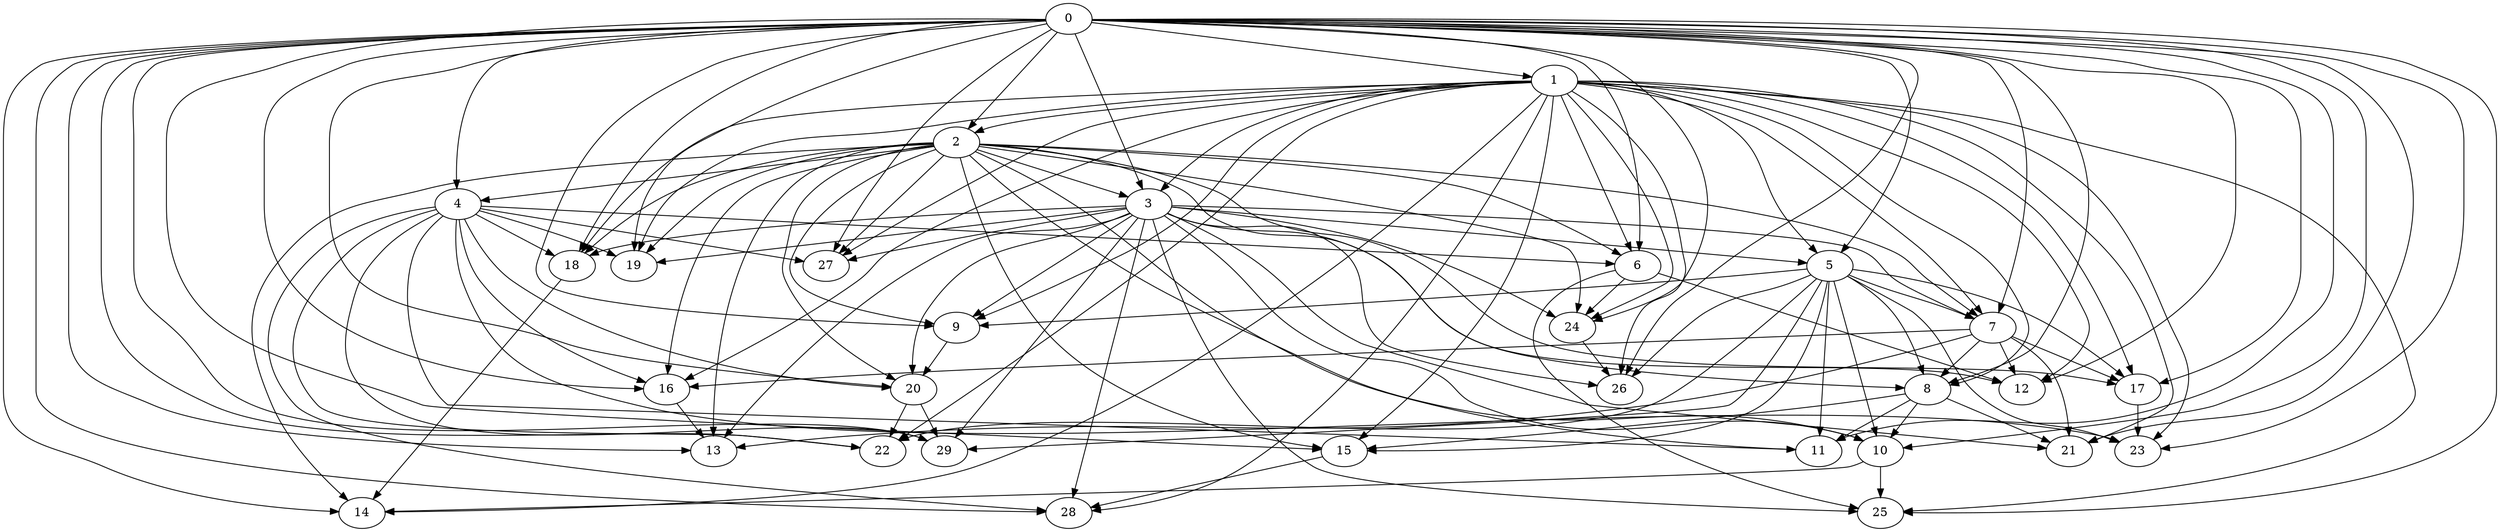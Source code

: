 digraph X {
0 -> 1;
0 -> 2;
0 -> 3;
0 -> 4;
0 -> 5;
0 -> 6;
0 -> 7;
0 -> 8;
0 -> 9;
0 -> 10;
0 -> 11;
0 -> 12;
0 -> 13;
0 -> 14;
0 -> 15;
0 -> 16;
0 -> 17;
0 -> 18;
0 -> 19;
0 -> 20;
0 -> 21;
0 -> 22;
0 -> 23;
0 -> 24;
0 -> 25;
0 -> 26;
0 -> 27;
0 -> 28;
0 -> 29;
1 -> 2;
1 -> 3;
1 -> 5;
1 -> 6;
1 -> 7;
1 -> 8;
1 -> 9;
1 -> 12;
1 -> 14;
1 -> 15;
1 -> 16;
1 -> 17;
1 -> 18;
1 -> 19;
1 -> 21;
1 -> 22;
1 -> 23;
1 -> 24;
1 -> 25;
1 -> 26;
1 -> 27;
1 -> 28;
2 -> 3;
2 -> 4;
2 -> 6;
2 -> 7;
2 -> 8;
2 -> 9;
2 -> 10;
2 -> 11;
2 -> 13;
2 -> 14;
2 -> 15;
2 -> 16;
2 -> 17;
2 -> 18;
2 -> 19;
2 -> 20;
2 -> 24;
2 -> 27;
3 -> 5;
3 -> 7;
3 -> 9;
3 -> 10;
3 -> 12;
3 -> 13;
3 -> 18;
3 -> 19;
3 -> 20;
3 -> 21;
3 -> 24;
3 -> 25;
3 -> 26;
3 -> 27;
3 -> 28;
3 -> 29;
4 -> 6;
4 -> 11;
4 -> 16;
4 -> 18;
4 -> 19;
4 -> 20;
4 -> 22;
4 -> 23;
4 -> 27;
4 -> 28;
4 -> 29;
5 -> 7;
5 -> 8;
5 -> 9;
5 -> 10;
5 -> 11;
5 -> 15;
5 -> 17;
5 -> 22;
5 -> 23;
5 -> 26;
5 -> 29;
6 -> 12;
6 -> 24;
6 -> 25;
7 -> 8;
7 -> 12;
7 -> 13;
7 -> 16;
7 -> 17;
7 -> 21;
8 -> 10;
8 -> 11;
8 -> 15;
8 -> 21;
9 -> 20;
10 -> 14;
10 -> 25;
15 -> 28;
16 -> 13;
17 -> 23;
18 -> 14;
20 -> 22;
20 -> 29;
24 -> 26;
}
